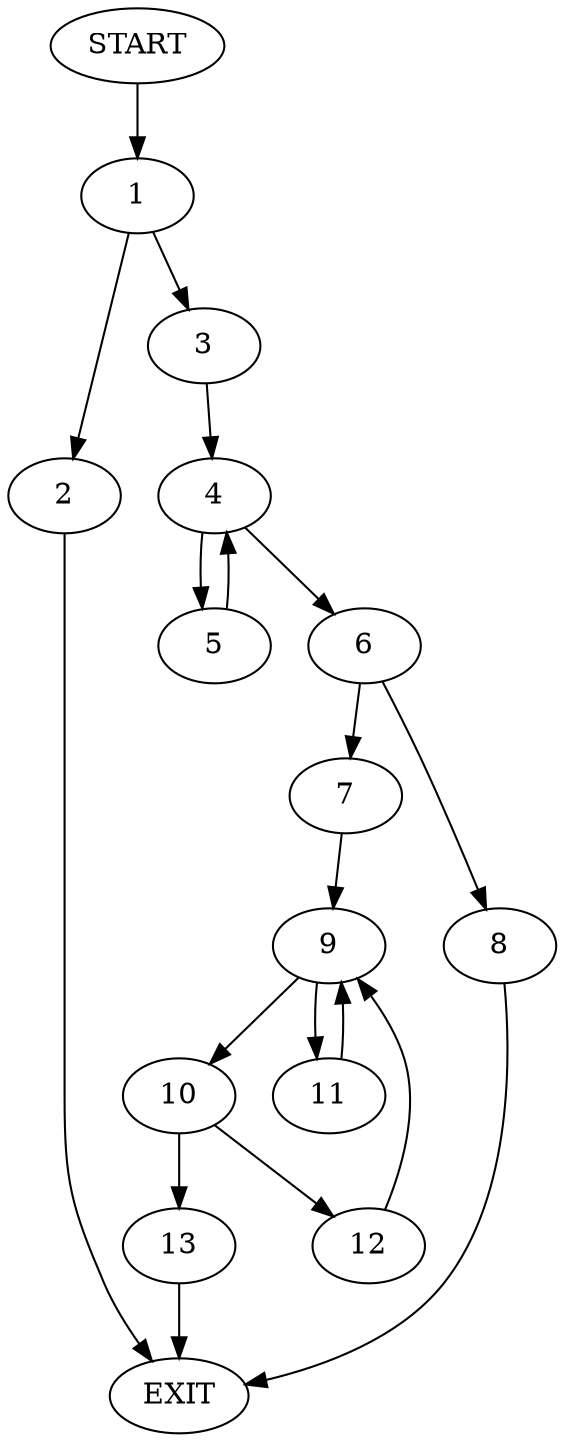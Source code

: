 digraph {
0 [label="START"]
14 [label="EXIT"]
0 -> 1
1 -> 2
1 -> 3
2 -> 14
3 -> 4
4 -> 5
4 -> 6
5 -> 4
6 -> 7
6 -> 8
8 -> 14
7 -> 9
9 -> 10
9 -> 11
11 -> 9
10 -> 12
10 -> 13
12 -> 9
13 -> 14
}
